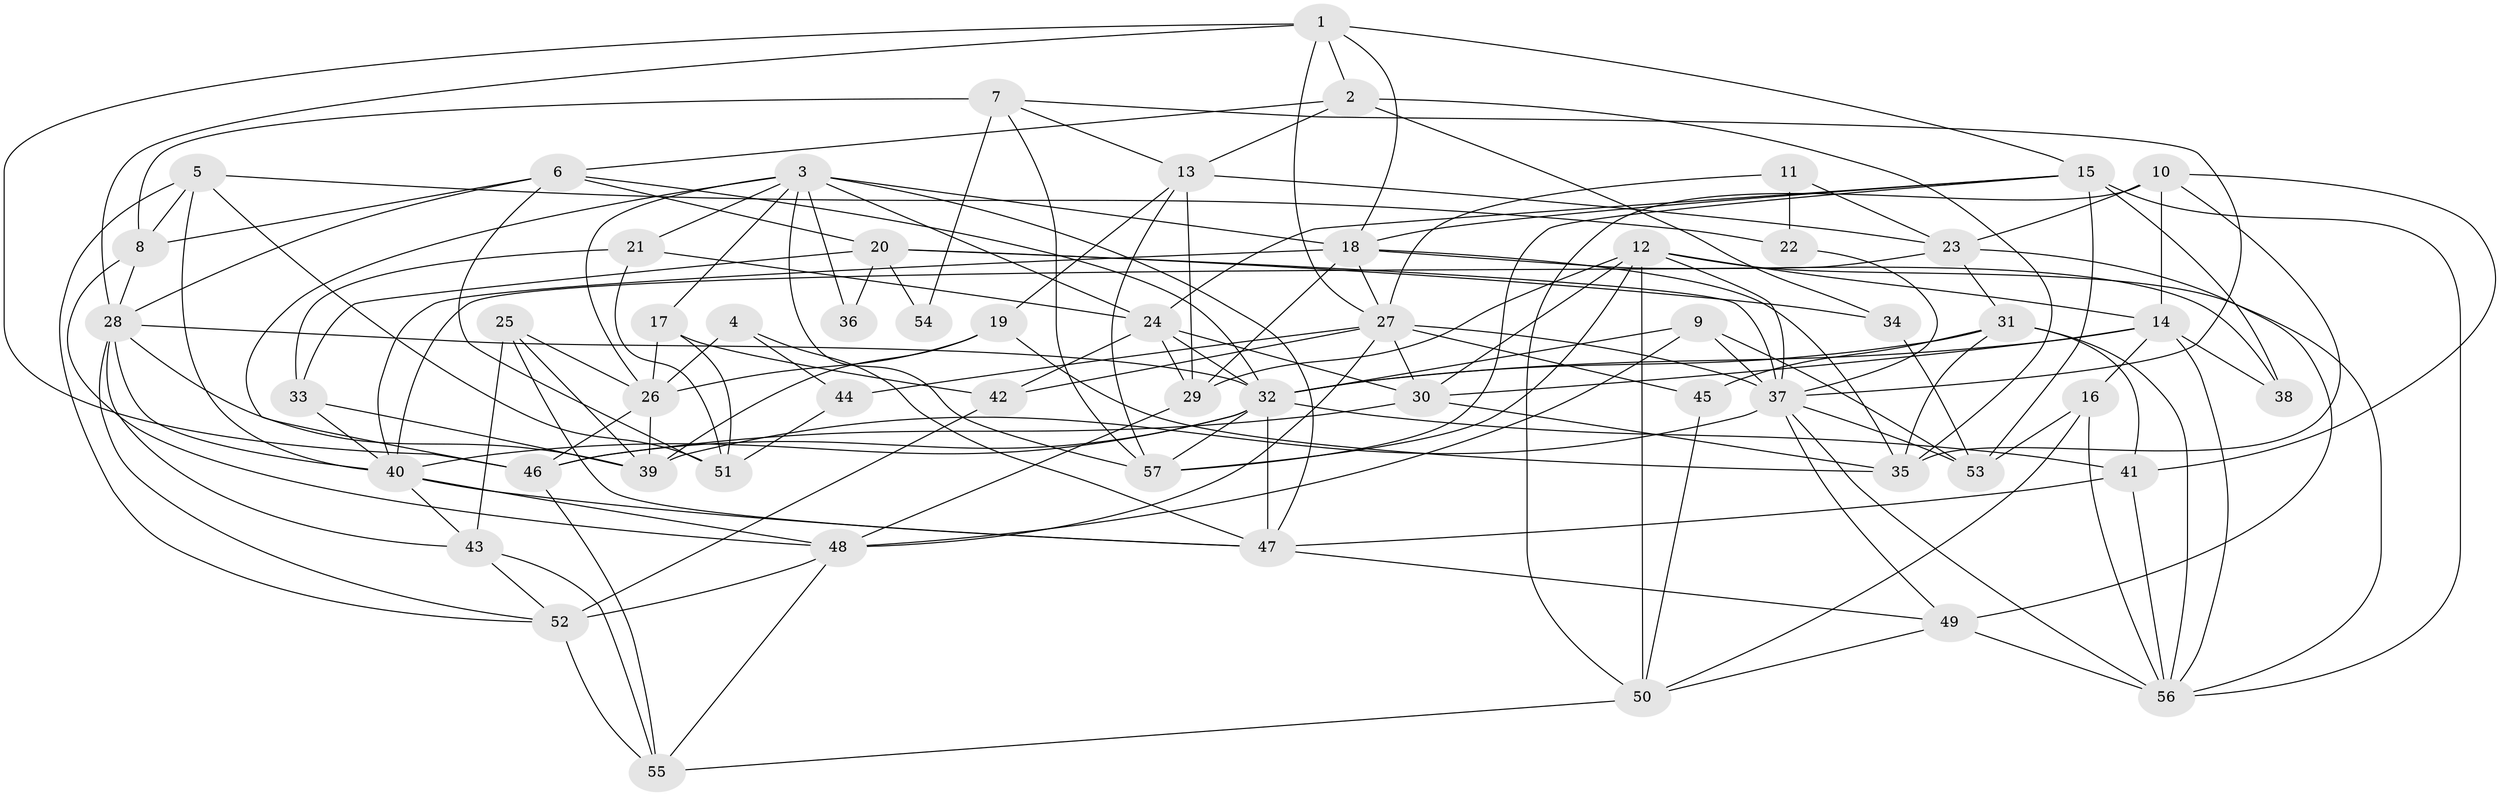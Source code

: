 // original degree distribution, {3: 0.32456140350877194, 6: 0.10526315789473684, 2: 0.12280701754385964, 5: 0.19298245614035087, 4: 0.21929824561403508, 10: 0.008771929824561403, 9: 0.017543859649122806, 7: 0.008771929824561403}
// Generated by graph-tools (version 1.1) at 2025/02/03/09/25 03:02:01]
// undirected, 57 vertices, 158 edges
graph export_dot {
graph [start="1"]
  node [color=gray90,style=filled];
  1;
  2;
  3;
  4;
  5;
  6;
  7;
  8;
  9;
  10;
  11;
  12;
  13;
  14;
  15;
  16;
  17;
  18;
  19;
  20;
  21;
  22;
  23;
  24;
  25;
  26;
  27;
  28;
  29;
  30;
  31;
  32;
  33;
  34;
  35;
  36;
  37;
  38;
  39;
  40;
  41;
  42;
  43;
  44;
  45;
  46;
  47;
  48;
  49;
  50;
  51;
  52;
  53;
  54;
  55;
  56;
  57;
  1 -- 2 [weight=1.0];
  1 -- 15 [weight=1.0];
  1 -- 18 [weight=1.0];
  1 -- 27 [weight=1.0];
  1 -- 28 [weight=1.0];
  1 -- 46 [weight=1.0];
  2 -- 6 [weight=1.0];
  2 -- 13 [weight=1.0];
  2 -- 34 [weight=1.0];
  2 -- 35 [weight=1.0];
  3 -- 17 [weight=1.0];
  3 -- 18 [weight=2.0];
  3 -- 21 [weight=1.0];
  3 -- 24 [weight=1.0];
  3 -- 26 [weight=1.0];
  3 -- 36 [weight=1.0];
  3 -- 46 [weight=1.0];
  3 -- 47 [weight=1.0];
  3 -- 57 [weight=1.0];
  4 -- 26 [weight=1.0];
  4 -- 44 [weight=1.0];
  4 -- 47 [weight=1.0];
  5 -- 8 [weight=1.0];
  5 -- 22 [weight=1.0];
  5 -- 40 [weight=1.0];
  5 -- 51 [weight=1.0];
  5 -- 52 [weight=1.0];
  6 -- 8 [weight=2.0];
  6 -- 20 [weight=2.0];
  6 -- 28 [weight=1.0];
  6 -- 32 [weight=1.0];
  6 -- 51 [weight=1.0];
  7 -- 8 [weight=1.0];
  7 -- 13 [weight=1.0];
  7 -- 37 [weight=1.0];
  7 -- 54 [weight=2.0];
  7 -- 57 [weight=1.0];
  8 -- 28 [weight=1.0];
  8 -- 48 [weight=1.0];
  9 -- 32 [weight=1.0];
  9 -- 37 [weight=1.0];
  9 -- 48 [weight=1.0];
  9 -- 53 [weight=1.0];
  10 -- 14 [weight=1.0];
  10 -- 23 [weight=1.0];
  10 -- 35 [weight=1.0];
  10 -- 41 [weight=1.0];
  10 -- 50 [weight=1.0];
  11 -- 22 [weight=1.0];
  11 -- 23 [weight=1.0];
  11 -- 27 [weight=1.0];
  12 -- 14 [weight=1.0];
  12 -- 29 [weight=1.0];
  12 -- 30 [weight=1.0];
  12 -- 37 [weight=1.0];
  12 -- 50 [weight=1.0];
  12 -- 56 [weight=1.0];
  12 -- 57 [weight=1.0];
  13 -- 19 [weight=1.0];
  13 -- 23 [weight=1.0];
  13 -- 29 [weight=1.0];
  13 -- 57 [weight=1.0];
  14 -- 16 [weight=1.0];
  14 -- 30 [weight=1.0];
  14 -- 32 [weight=1.0];
  14 -- 38 [weight=1.0];
  14 -- 56 [weight=1.0];
  15 -- 18 [weight=1.0];
  15 -- 24 [weight=1.0];
  15 -- 38 [weight=1.0];
  15 -- 53 [weight=1.0];
  15 -- 56 [weight=1.0];
  15 -- 57 [weight=1.0];
  16 -- 50 [weight=1.0];
  16 -- 53 [weight=1.0];
  16 -- 56 [weight=1.0];
  17 -- 26 [weight=1.0];
  17 -- 42 [weight=1.0];
  17 -- 51 [weight=2.0];
  18 -- 27 [weight=1.0];
  18 -- 29 [weight=1.0];
  18 -- 35 [weight=1.0];
  18 -- 38 [weight=1.0];
  18 -- 40 [weight=1.0];
  19 -- 26 [weight=1.0];
  19 -- 35 [weight=1.0];
  19 -- 39 [weight=2.0];
  20 -- 33 [weight=1.0];
  20 -- 34 [weight=1.0];
  20 -- 36 [weight=1.0];
  20 -- 37 [weight=1.0];
  20 -- 54 [weight=1.0];
  21 -- 24 [weight=1.0];
  21 -- 33 [weight=1.0];
  21 -- 51 [weight=1.0];
  22 -- 37 [weight=1.0];
  23 -- 31 [weight=1.0];
  23 -- 40 [weight=2.0];
  23 -- 49 [weight=2.0];
  24 -- 29 [weight=1.0];
  24 -- 30 [weight=1.0];
  24 -- 32 [weight=1.0];
  24 -- 42 [weight=1.0];
  25 -- 26 [weight=1.0];
  25 -- 39 [weight=1.0];
  25 -- 43 [weight=1.0];
  25 -- 47 [weight=1.0];
  26 -- 39 [weight=1.0];
  26 -- 46 [weight=2.0];
  27 -- 30 [weight=1.0];
  27 -- 37 [weight=1.0];
  27 -- 42 [weight=1.0];
  27 -- 44 [weight=1.0];
  27 -- 45 [weight=1.0];
  27 -- 48 [weight=1.0];
  28 -- 32 [weight=1.0];
  28 -- 39 [weight=1.0];
  28 -- 40 [weight=1.0];
  28 -- 43 [weight=1.0];
  28 -- 52 [weight=1.0];
  29 -- 48 [weight=1.0];
  30 -- 35 [weight=1.0];
  30 -- 46 [weight=1.0];
  31 -- 32 [weight=1.0];
  31 -- 35 [weight=1.0];
  31 -- 41 [weight=1.0];
  31 -- 45 [weight=1.0];
  31 -- 56 [weight=1.0];
  32 -- 40 [weight=1.0];
  32 -- 41 [weight=1.0];
  32 -- 46 [weight=1.0];
  32 -- 47 [weight=1.0];
  32 -- 57 [weight=1.0];
  33 -- 39 [weight=1.0];
  33 -- 40 [weight=1.0];
  34 -- 53 [weight=1.0];
  37 -- 39 [weight=1.0];
  37 -- 49 [weight=1.0];
  37 -- 53 [weight=1.0];
  37 -- 56 [weight=1.0];
  40 -- 43 [weight=1.0];
  40 -- 47 [weight=1.0];
  40 -- 48 [weight=1.0];
  41 -- 47 [weight=1.0];
  41 -- 56 [weight=1.0];
  42 -- 52 [weight=2.0];
  43 -- 52 [weight=1.0];
  43 -- 55 [weight=1.0];
  44 -- 51 [weight=1.0];
  45 -- 50 [weight=1.0];
  46 -- 55 [weight=1.0];
  47 -- 49 [weight=1.0];
  48 -- 52 [weight=1.0];
  48 -- 55 [weight=1.0];
  49 -- 50 [weight=1.0];
  49 -- 56 [weight=1.0];
  50 -- 55 [weight=1.0];
  52 -- 55 [weight=1.0];
}
